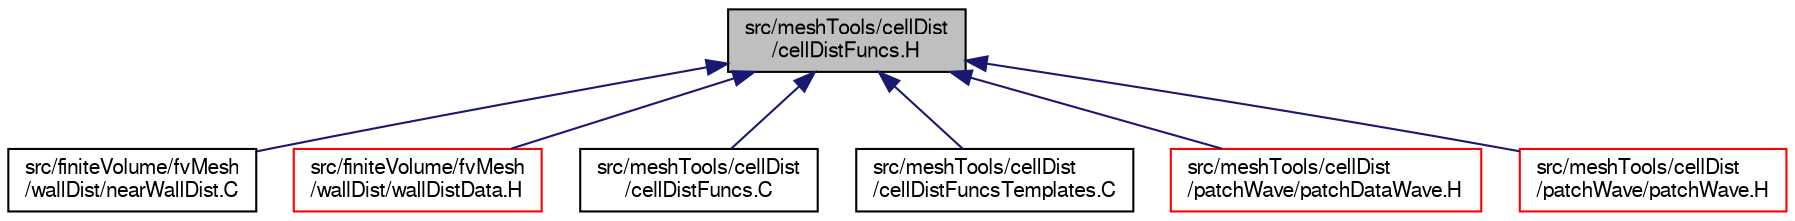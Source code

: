 digraph "src/meshTools/cellDist/cellDistFuncs.H"
{
  bgcolor="transparent";
  edge [fontname="FreeSans",fontsize="10",labelfontname="FreeSans",labelfontsize="10"];
  node [fontname="FreeSans",fontsize="10",shape=record];
  Node152 [label="src/meshTools/cellDist\l/cellDistFuncs.H",height=0.2,width=0.4,color="black", fillcolor="grey75", style="filled", fontcolor="black"];
  Node152 -> Node153 [dir="back",color="midnightblue",fontsize="10",style="solid",fontname="FreeSans"];
  Node153 [label="src/finiteVolume/fvMesh\l/wallDist/nearWallDist.C",height=0.2,width=0.4,color="black",URL="$a03710.html"];
  Node152 -> Node154 [dir="back",color="midnightblue",fontsize="10",style="solid",fontname="FreeSans"];
  Node154 [label="src/finiteVolume/fvMesh\l/wallDist/wallDistData.H",height=0.2,width=0.4,color="red",URL="$a03743.html"];
  Node152 -> Node165 [dir="back",color="midnightblue",fontsize="10",style="solid",fontname="FreeSans"];
  Node165 [label="src/meshTools/cellDist\l/cellDistFuncs.C",height=0.2,width=0.4,color="black",URL="$a07427.html"];
  Node152 -> Node166 [dir="back",color="midnightblue",fontsize="10",style="solid",fontname="FreeSans"];
  Node166 [label="src/meshTools/cellDist\l/cellDistFuncsTemplates.C",height=0.2,width=0.4,color="black",URL="$a07433.html"];
  Node152 -> Node167 [dir="back",color="midnightblue",fontsize="10",style="solid",fontname="FreeSans"];
  Node167 [label="src/meshTools/cellDist\l/patchWave/patchDataWave.H",height=0.2,width=0.4,color="red",URL="$a07439.html"];
  Node152 -> Node169 [dir="back",color="midnightblue",fontsize="10",style="solid",fontname="FreeSans"];
  Node169 [label="src/meshTools/cellDist\l/patchWave/patchWave.H",height=0.2,width=0.4,color="red",URL="$a07445.html"];
}
